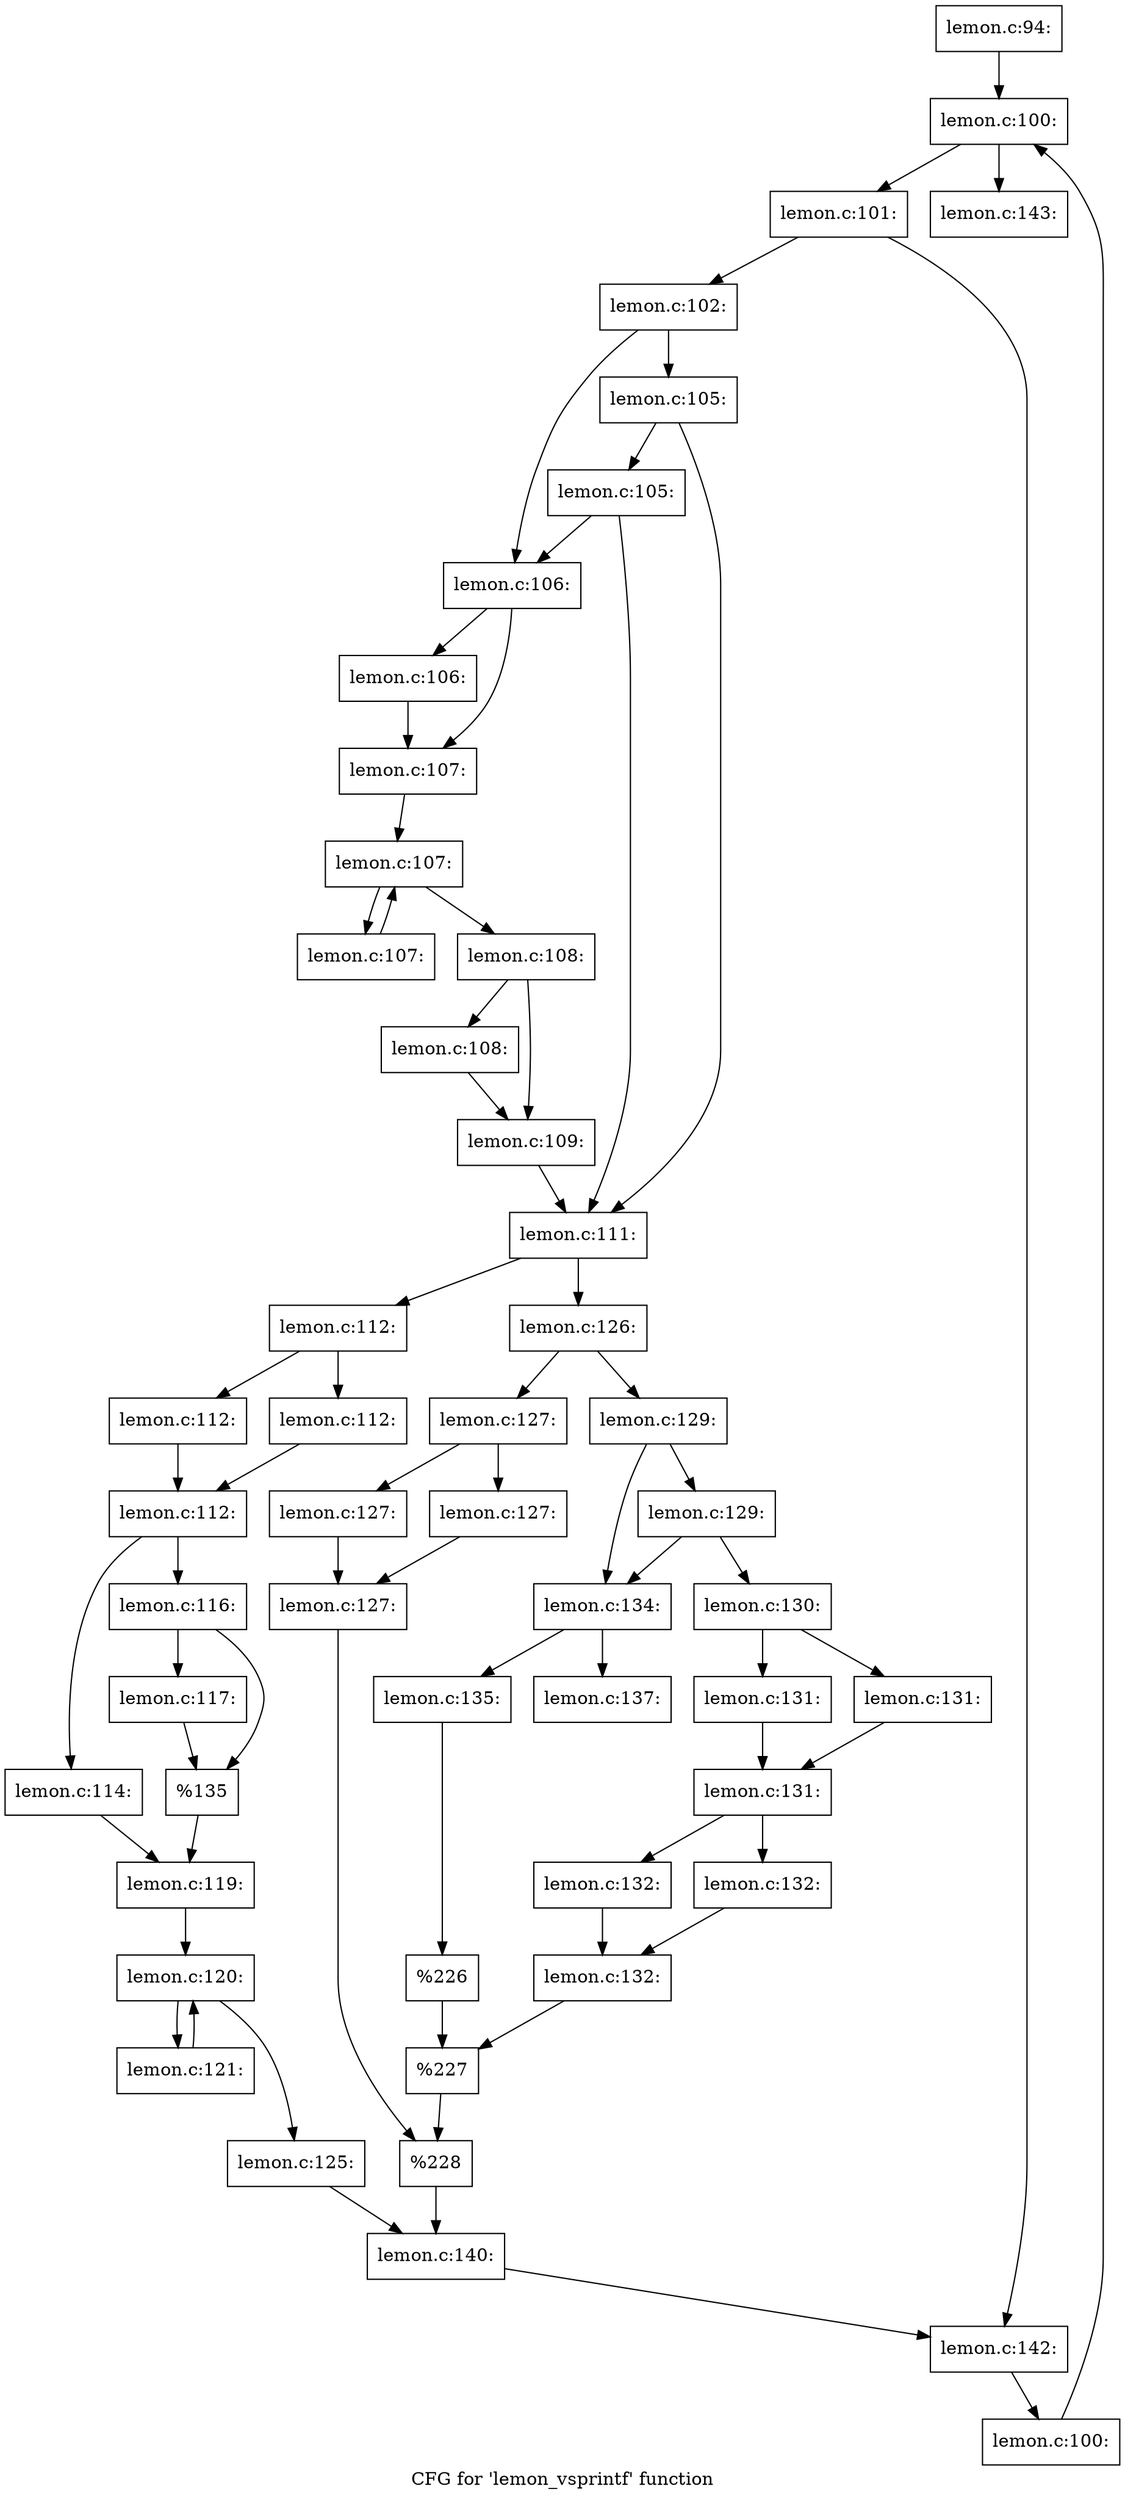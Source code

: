 digraph "CFG for 'lemon_vsprintf' function" {
	label="CFG for 'lemon_vsprintf' function";

	Node0x562565825050 [shape=record,label="{lemon.c:94:}"];
	Node0x562565825050 -> Node0x562565829bc0;
	Node0x562565829bc0 [shape=record,label="{lemon.c:100:}"];
	Node0x562565829bc0 -> Node0x562565829de0;
	Node0x562565829bc0 -> Node0x562565829920;
	Node0x562565829de0 [shape=record,label="{lemon.c:101:}"];
	Node0x562565829de0 -> Node0x56256582a5a0;
	Node0x562565829de0 -> Node0x56256582a5f0;
	Node0x56256582a5a0 [shape=record,label="{lemon.c:102:}"];
	Node0x56256582a5a0 -> Node0x5625651d67e0;
	Node0x56256582a5a0 -> Node0x56256582bb00;
	Node0x56256582bb00 [shape=record,label="{lemon.c:105:}"];
	Node0x56256582bb00 -> Node0x56256582c130;
	Node0x56256582bb00 -> Node0x56256582b3e0;
	Node0x56256582c130 [shape=record,label="{lemon.c:105:}"];
	Node0x56256582c130 -> Node0x5625651d67e0;
	Node0x56256582c130 -> Node0x56256582b3e0;
	Node0x5625651d67e0 [shape=record,label="{lemon.c:106:}"];
	Node0x5625651d67e0 -> Node0x56256582cd40;
	Node0x5625651d67e0 -> Node0x56256582cd90;
	Node0x56256582cd40 [shape=record,label="{lemon.c:106:}"];
	Node0x56256582cd40 -> Node0x56256582cd90;
	Node0x56256582cd90 [shape=record,label="{lemon.c:107:}"];
	Node0x56256582cd90 -> Node0x56256582d2e0;
	Node0x56256582d2e0 [shape=record,label="{lemon.c:107:}"];
	Node0x56256582d2e0 -> Node0x56256582db90;
	Node0x56256582d2e0 -> Node0x56256582d440;
	Node0x56256582db90 [shape=record,label="{lemon.c:107:}"];
	Node0x56256582db90 -> Node0x56256582d2e0;
	Node0x56256582d440 [shape=record,label="{lemon.c:108:}"];
	Node0x56256582d440 -> Node0x56256582e790;
	Node0x56256582d440 -> Node0x56256582e7e0;
	Node0x56256582e790 [shape=record,label="{lemon.c:108:}"];
	Node0x56256582e790 -> Node0x56256582e7e0;
	Node0x56256582e7e0 [shape=record,label="{lemon.c:109:}"];
	Node0x56256582e7e0 -> Node0x56256582b3e0;
	Node0x56256582b3e0 [shape=record,label="{lemon.c:111:}"];
	Node0x56256582b3e0 -> Node0x56256582f2e0;
	Node0x56256582b3e0 -> Node0x56256582f380;
	Node0x56256582f2e0 [shape=record,label="{lemon.c:112:}"];
	Node0x56256582f2e0 -> Node0x56256582fbd0;
	Node0x56256582f2e0 -> Node0x56256582fc20;
	Node0x56256582fbd0 [shape=record,label="{lemon.c:112:}"];
	Node0x56256582fbd0 -> Node0x56256582fc70;
	Node0x56256582fc20 [shape=record,label="{lemon.c:112:}"];
	Node0x56256582fc20 -> Node0x56256582fc70;
	Node0x56256582fc70 [shape=record,label="{lemon.c:112:}"];
	Node0x56256582fc70 -> Node0x5625658306d0;
	Node0x56256582fc70 -> Node0x562565830770;
	Node0x5625658306d0 [shape=record,label="{lemon.c:114:}"];
	Node0x5625658306d0 -> Node0x562565830720;
	Node0x562565830770 [shape=record,label="{lemon.c:116:}"];
	Node0x562565830770 -> Node0x562565830d90;
	Node0x562565830770 -> Node0x5625658311a0;
	Node0x562565830d90 [shape=record,label="{lemon.c:117:}"];
	Node0x562565830d90 -> Node0x5625658311a0;
	Node0x5625658311a0 [shape=record,label="{%135}"];
	Node0x5625658311a0 -> Node0x562565830720;
	Node0x562565830720 [shape=record,label="{lemon.c:119:}"];
	Node0x562565830720 -> Node0x5625658316d0;
	Node0x5625658316d0 [shape=record,label="{lemon.c:120:}"];
	Node0x5625658316d0 -> Node0x562565831d70;
	Node0x5625658316d0 -> Node0x562565831b20;
	Node0x562565831d70 [shape=record,label="{lemon.c:121:}"];
	Node0x562565831d70 -> Node0x5625658316d0;
	Node0x562565831b20 [shape=record,label="{lemon.c:125:}"];
	Node0x562565831b20 -> Node0x56256582f330;
	Node0x56256582f380 [shape=record,label="{lemon.c:126:}"];
	Node0x56256582f380 -> Node0x562565832fd0;
	Node0x56256582f380 -> Node0x5625658331e0;
	Node0x562565832fd0 [shape=record,label="{lemon.c:127:}"];
	Node0x562565832fd0 -> Node0x5625658337d0;
	Node0x562565832fd0 -> Node0x562565833820;
	Node0x5625658337d0 [shape=record,label="{lemon.c:127:}"];
	Node0x5625658337d0 -> Node0x562565833870;
	Node0x562565833820 [shape=record,label="{lemon.c:127:}"];
	Node0x562565833820 -> Node0x562565833870;
	Node0x562565833870 [shape=record,label="{lemon.c:127:}"];
	Node0x562565833870 -> Node0x562565833190;
	Node0x5625658331e0 [shape=record,label="{lemon.c:129:}"];
	Node0x5625658331e0 -> Node0x562565834760;
	Node0x5625658331e0 -> Node0x562565834710;
	Node0x562565834760 [shape=record,label="{lemon.c:129:}"];
	Node0x562565834760 -> Node0x562565834500;
	Node0x562565834760 -> Node0x562565834710;
	Node0x562565834500 [shape=record,label="{lemon.c:130:}"];
	Node0x562565834500 -> Node0x562565835190;
	Node0x562565834500 -> Node0x562565835a90;
	Node0x562565835190 [shape=record,label="{lemon.c:131:}"];
	Node0x562565835190 -> Node0x562565835ae0;
	Node0x562565835a90 [shape=record,label="{lemon.c:131:}"];
	Node0x562565835a90 -> Node0x562565835ae0;
	Node0x562565835ae0 [shape=record,label="{lemon.c:131:}"];
	Node0x562565835ae0 -> Node0x562565836450;
	Node0x562565835ae0 -> Node0x5625658364a0;
	Node0x562565836450 [shape=record,label="{lemon.c:132:}"];
	Node0x562565836450 -> Node0x5625658364f0;
	Node0x5625658364a0 [shape=record,label="{lemon.c:132:}"];
	Node0x5625658364a0 -> Node0x5625658364f0;
	Node0x5625658364f0 [shape=record,label="{lemon.c:132:}"];
	Node0x5625658364f0 -> Node0x5625658346c0;
	Node0x562565834710 [shape=record,label="{lemon.c:134:}"];
	Node0x562565834710 -> Node0x5625658371c0;
	Node0x562565834710 -> Node0x5625658373d0;
	Node0x5625658371c0 [shape=record,label="{lemon.c:135:}"];
	Node0x5625658371c0 -> Node0x562565837380;
	Node0x5625658373d0 [shape=record,label="{lemon.c:137:}"];
	Node0x562565837380 [shape=record,label="{%226}"];
	Node0x562565837380 -> Node0x5625658346c0;
	Node0x5625658346c0 [shape=record,label="{%227}"];
	Node0x5625658346c0 -> Node0x562565833190;
	Node0x562565833190 [shape=record,label="{%228}"];
	Node0x562565833190 -> Node0x56256582f330;
	Node0x56256582f330 [shape=record,label="{lemon.c:140:}"];
	Node0x56256582f330 -> Node0x56256582a5f0;
	Node0x56256582a5f0 [shape=record,label="{lemon.c:142:}"];
	Node0x56256582a5f0 -> Node0x562565829d50;
	Node0x562565829d50 [shape=record,label="{lemon.c:100:}"];
	Node0x562565829d50 -> Node0x562565829bc0;
	Node0x562565829920 [shape=record,label="{lemon.c:143:}"];
}
